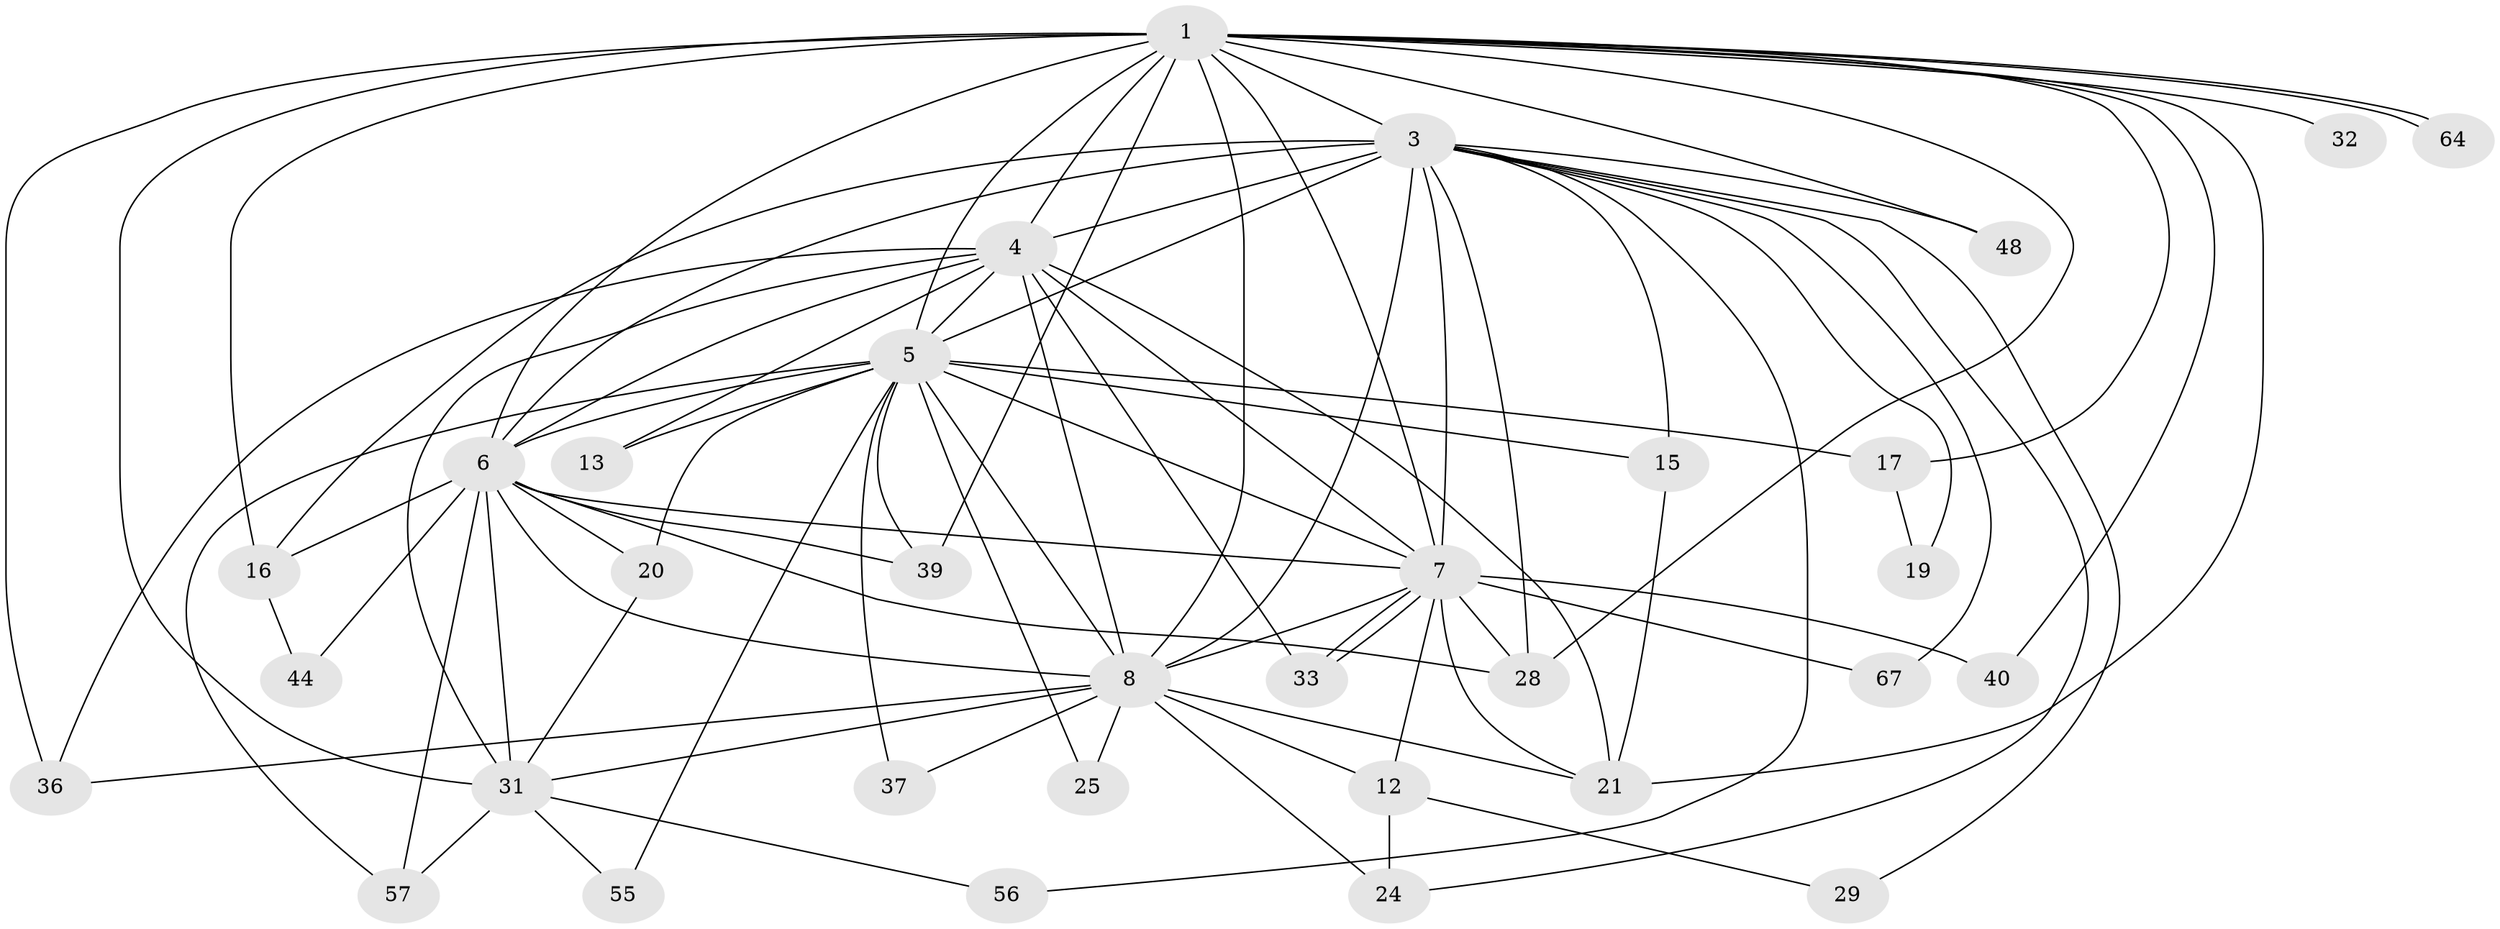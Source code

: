 // original degree distribution, {20: 0.029850746268656716, 17: 0.04477611940298507, 22: 0.014925373134328358, 14: 0.029850746268656716, 10: 0.014925373134328358, 15: 0.014925373134328358, 3: 0.22388059701492538, 4: 0.08955223880597014, 7: 0.014925373134328358, 2: 0.4925373134328358, 5: 0.029850746268656716}
// Generated by graph-tools (version 1.1) at 2025/14/03/09/25 04:14:14]
// undirected, 33 vertices, 86 edges
graph export_dot {
graph [start="1"]
  node [color=gray90,style=filled];
  1 [super="+2"];
  3;
  4 [super="+59+49+22+14"];
  5 [super="+47"];
  6 [super="+66+30+9+34"];
  7;
  8 [super="+11+18+10+50"];
  12;
  13;
  15;
  16 [super="+45+46+26+53"];
  17;
  19;
  20;
  21 [super="+41+63"];
  24 [super="+62"];
  25;
  28 [super="+65+43"];
  29;
  31 [super="+52+35"];
  32;
  33;
  36 [super="+51"];
  37;
  39 [super="+58"];
  40;
  44;
  48;
  55;
  56;
  57 [super="+60"];
  64;
  67;
  1 -- 3 [weight=2];
  1 -- 4 [weight=2];
  1 -- 5 [weight=2];
  1 -- 6 [weight=4];
  1 -- 7 [weight=2];
  1 -- 8 [weight=5];
  1 -- 16 [weight=5];
  1 -- 17;
  1 -- 28;
  1 -- 31 [weight=2];
  1 -- 48;
  1 -- 64;
  1 -- 64;
  1 -- 21;
  1 -- 32;
  1 -- 36;
  1 -- 39;
  1 -- 40;
  3 -- 4 [weight=2];
  3 -- 5 [weight=2];
  3 -- 6 [weight=2];
  3 -- 7;
  3 -- 8 [weight=3];
  3 -- 15;
  3 -- 19;
  3 -- 28;
  3 -- 29;
  3 -- 48;
  3 -- 56;
  3 -- 67;
  3 -- 16 [weight=2];
  3 -- 24;
  4 -- 5;
  4 -- 6 [weight=2];
  4 -- 7;
  4 -- 8 [weight=5];
  4 -- 13 [weight=2];
  4 -- 31;
  4 -- 36;
  4 -- 33;
  4 -- 21;
  5 -- 6 [weight=3];
  5 -- 7;
  5 -- 8 [weight=2];
  5 -- 13;
  5 -- 15;
  5 -- 17;
  5 -- 20;
  5 -- 25;
  5 -- 37;
  5 -- 39;
  5 -- 55;
  5 -- 57;
  6 -- 7 [weight=2];
  6 -- 8 [weight=4];
  6 -- 44;
  6 -- 28;
  6 -- 31;
  6 -- 16;
  6 -- 39;
  6 -- 20;
  6 -- 57;
  7 -- 8 [weight=3];
  7 -- 12;
  7 -- 33;
  7 -- 33;
  7 -- 40;
  7 -- 67;
  7 -- 28;
  7 -- 21;
  8 -- 12;
  8 -- 24;
  8 -- 36;
  8 -- 37;
  8 -- 21;
  8 -- 25;
  8 -- 31;
  12 -- 24;
  12 -- 29;
  15 -- 21;
  16 -- 44;
  17 -- 19;
  20 -- 31;
  31 -- 56;
  31 -- 57;
  31 -- 55;
}
